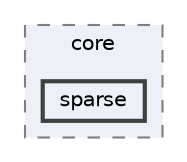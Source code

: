 digraph "env/lib/python3.12/site-packages/pandas/core/sparse"
{
 // LATEX_PDF_SIZE
  bgcolor="transparent";
  edge [fontname=Helvetica,fontsize=10,labelfontname=Helvetica,labelfontsize=10];
  node [fontname=Helvetica,fontsize=10,shape=box,height=0.2,width=0.4];
  compound=true
  subgraph clusterdir_31792a3007890580b4f4b8320b76944b {
    graph [ bgcolor="#edf0f7", pencolor="grey50", label="core", fontname=Helvetica,fontsize=10 style="filled,dashed", URL="dir_31792a3007890580b4f4b8320b76944b.html",tooltip=""]
  dir_f82a71cdbade82a99bf43b45aead1cd2 [label="sparse", fillcolor="#edf0f7", color="grey25", style="filled,bold", URL="dir_f82a71cdbade82a99bf43b45aead1cd2.html",tooltip=""];
  }
}
